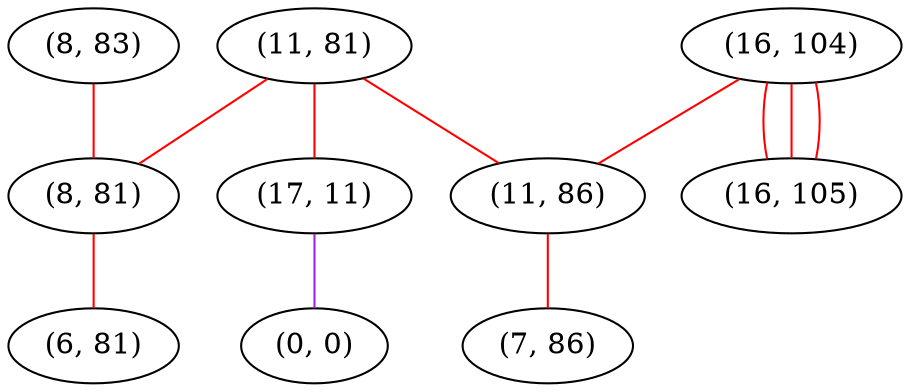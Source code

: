 graph "" {
"(11, 81)";
"(16, 104)";
"(17, 11)";
"(11, 86)";
"(16, 105)";
"(8, 83)";
"(0, 0)";
"(8, 81)";
"(6, 81)";
"(7, 86)";
"(11, 81)" -- "(8, 81)"  [color=red, key=0, weight=1];
"(11, 81)" -- "(17, 11)"  [color=red, key=0, weight=1];
"(11, 81)" -- "(11, 86)"  [color=red, key=0, weight=1];
"(16, 104)" -- "(16, 105)"  [color=red, key=0, weight=1];
"(16, 104)" -- "(16, 105)"  [color=red, key=1, weight=1];
"(16, 104)" -- "(16, 105)"  [color=red, key=2, weight=1];
"(16, 104)" -- "(11, 86)"  [color=red, key=0, weight=1];
"(17, 11)" -- "(0, 0)"  [color=purple, key=0, weight=4];
"(11, 86)" -- "(7, 86)"  [color=red, key=0, weight=1];
"(8, 83)" -- "(8, 81)"  [color=red, key=0, weight=1];
"(8, 81)" -- "(6, 81)"  [color=red, key=0, weight=1];
}
